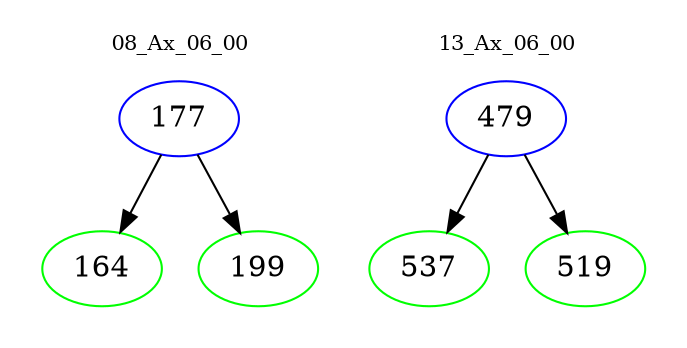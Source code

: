 digraph{
subgraph cluster_0 {
color = white
label = "08_Ax_06_00";
fontsize=10;
T0_177 [label="177", color="blue"]
T0_177 -> T0_164 [color="black"]
T0_164 [label="164", color="green"]
T0_177 -> T0_199 [color="black"]
T0_199 [label="199", color="green"]
}
subgraph cluster_1 {
color = white
label = "13_Ax_06_00";
fontsize=10;
T1_479 [label="479", color="blue"]
T1_479 -> T1_537 [color="black"]
T1_537 [label="537", color="green"]
T1_479 -> T1_519 [color="black"]
T1_519 [label="519", color="green"]
}
}
